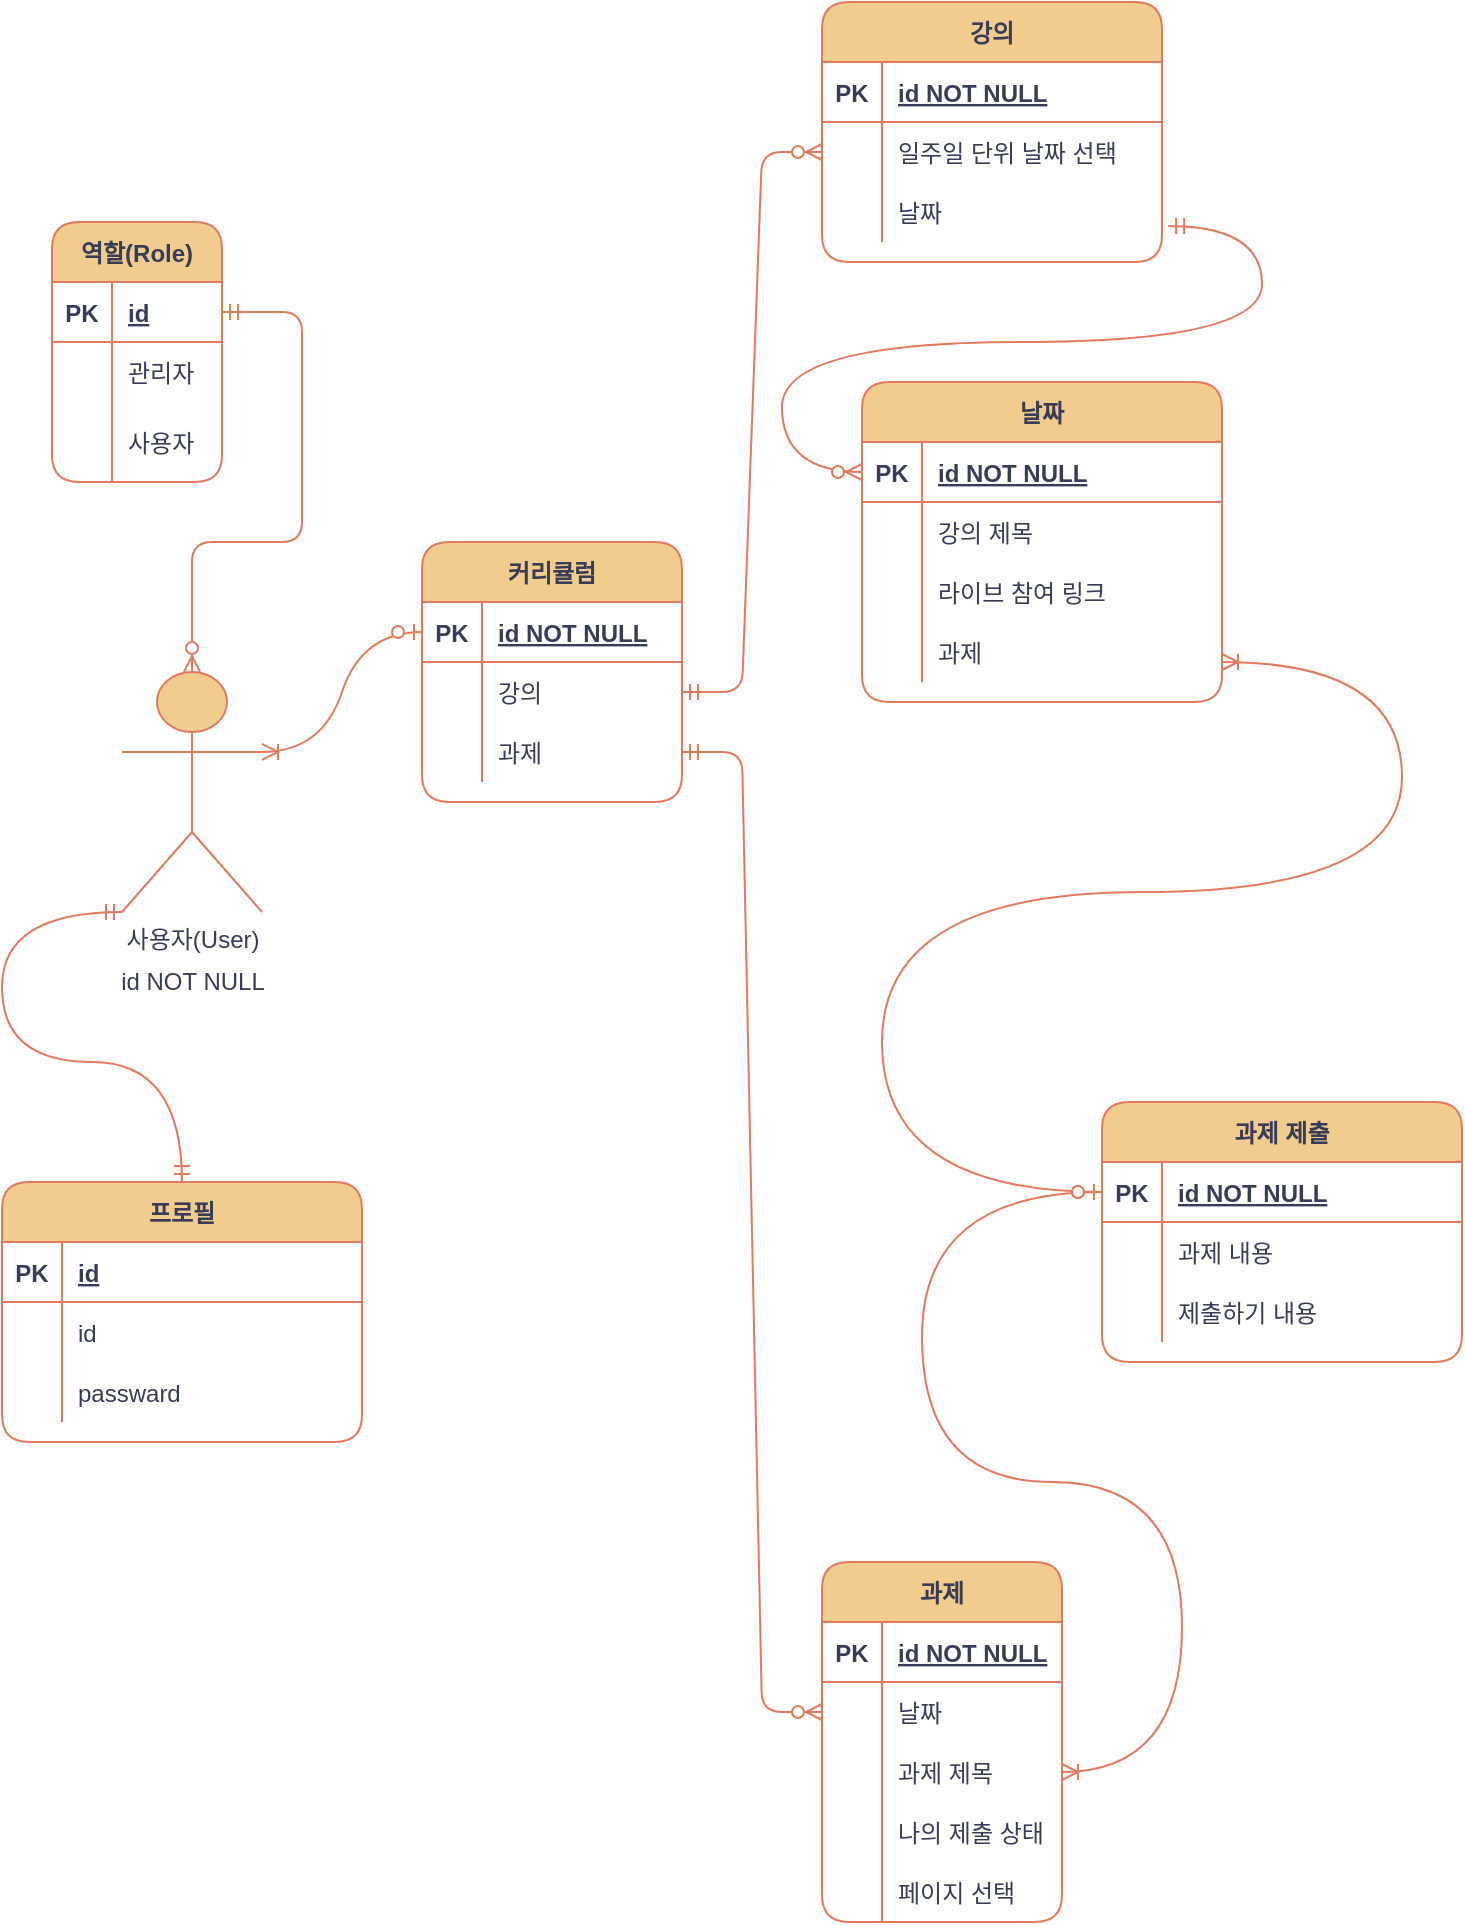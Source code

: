 <mxfile version="20.2.6" type="google"><diagram id="L8V59rxqMR8JoNtjbehJ" name="페이지-1"><mxGraphModel grid="1" page="1" gridSize="10" guides="1" tooltips="1" connect="1" arrows="1" fold="1" pageScale="1" pageWidth="827" pageHeight="1169" background="#ffffff" math="0" shadow="0"><root><mxCell id="0"/><mxCell id="1" parent="0"/><mxCell id="tJm2QaO1OaSDUuN-m2yT-1" value="사용자(User)" style="shape=umlActor;verticalLabelPosition=bottom;verticalAlign=top;html=1;outlineConnect=0;fillColor=#F2CC8F;strokeColor=#E07A5F;fontColor=#393C56;rounded=1;" vertex="1" parent="1"><mxGeometry x="90" y="385" width="70" height="120" as="geometry"/></mxCell><mxCell id="tJm2QaO1OaSDUuN-m2yT-30" value="커리큘럼" style="shape=table;startSize=30;container=1;collapsible=1;childLayout=tableLayout;fixedRows=1;rowLines=0;fontStyle=1;align=center;resizeLast=1;fillColor=#F2CC8F;strokeColor=#E07A5F;fontColor=#393C56;rounded=1;" vertex="1" parent="1"><mxGeometry x="240" y="320" width="130" height="130" as="geometry"/></mxCell><mxCell id="tJm2QaO1OaSDUuN-m2yT-31" value="" style="shape=tableRow;horizontal=0;startSize=0;swimlaneHead=0;swimlaneBody=0;fillColor=none;collapsible=0;dropTarget=0;points=[[0,0.5],[1,0.5]];portConstraint=eastwest;top=0;left=0;right=0;bottom=1;strokeColor=#E07A5F;fontColor=#393C56;rounded=1;" vertex="1" parent="tJm2QaO1OaSDUuN-m2yT-30"><mxGeometry y="30" width="130" height="30" as="geometry"/></mxCell><mxCell id="tJm2QaO1OaSDUuN-m2yT-32" value="PK" style="shape=partialRectangle;connectable=0;fillColor=none;top=0;left=0;bottom=0;right=0;fontStyle=1;overflow=hidden;strokeColor=#E07A5F;fontColor=#393C56;rounded=1;" vertex="1" parent="tJm2QaO1OaSDUuN-m2yT-31"><mxGeometry width="30" height="30" as="geometry"><mxRectangle width="30" height="30" as="alternateBounds"/></mxGeometry></mxCell><mxCell id="tJm2QaO1OaSDUuN-m2yT-33" value="id NOT NULL" style="shape=partialRectangle;connectable=0;fillColor=none;top=0;left=0;bottom=0;right=0;align=left;spacingLeft=6;fontStyle=5;overflow=hidden;strokeColor=#E07A5F;fontColor=#393C56;rounded=1;" vertex="1" parent="tJm2QaO1OaSDUuN-m2yT-31"><mxGeometry x="30" width="100" height="30" as="geometry"><mxRectangle width="100" height="30" as="alternateBounds"/></mxGeometry></mxCell><mxCell id="tJm2QaO1OaSDUuN-m2yT-34" value="" style="shape=tableRow;horizontal=0;startSize=0;swimlaneHead=0;swimlaneBody=0;fillColor=none;collapsible=0;dropTarget=0;points=[[0,0.5],[1,0.5]];portConstraint=eastwest;top=0;left=0;right=0;bottom=0;strokeColor=#E07A5F;fontColor=#393C56;rounded=1;" vertex="1" parent="tJm2QaO1OaSDUuN-m2yT-30"><mxGeometry y="60" width="130" height="30" as="geometry"/></mxCell><mxCell id="tJm2QaO1OaSDUuN-m2yT-35" value="" style="shape=partialRectangle;connectable=0;fillColor=none;top=0;left=0;bottom=0;right=0;editable=1;overflow=hidden;strokeColor=#E07A5F;fontColor=#393C56;rounded=1;" vertex="1" parent="tJm2QaO1OaSDUuN-m2yT-34"><mxGeometry width="30" height="30" as="geometry"><mxRectangle width="30" height="30" as="alternateBounds"/></mxGeometry></mxCell><mxCell id="tJm2QaO1OaSDUuN-m2yT-36" value="강의" style="shape=partialRectangle;connectable=0;fillColor=none;top=0;left=0;bottom=0;right=0;align=left;spacingLeft=6;overflow=hidden;strokeColor=#E07A5F;fontColor=#393C56;rounded=1;" vertex="1" parent="tJm2QaO1OaSDUuN-m2yT-34"><mxGeometry x="30" width="100" height="30" as="geometry"><mxRectangle width="100" height="30" as="alternateBounds"/></mxGeometry></mxCell><mxCell id="tJm2QaO1OaSDUuN-m2yT-37" value="" style="shape=tableRow;horizontal=0;startSize=0;swimlaneHead=0;swimlaneBody=0;fillColor=none;collapsible=0;dropTarget=0;points=[[0,0.5],[1,0.5]];portConstraint=eastwest;top=0;left=0;right=0;bottom=0;strokeColor=#E07A5F;fontColor=#393C56;rounded=1;" vertex="1" parent="tJm2QaO1OaSDUuN-m2yT-30"><mxGeometry y="90" width="130" height="30" as="geometry"/></mxCell><mxCell id="tJm2QaO1OaSDUuN-m2yT-38" value="" style="shape=partialRectangle;connectable=0;fillColor=none;top=0;left=0;bottom=0;right=0;editable=1;overflow=hidden;strokeColor=#E07A5F;fontColor=#393C56;rounded=1;" vertex="1" parent="tJm2QaO1OaSDUuN-m2yT-37"><mxGeometry width="30" height="30" as="geometry"><mxRectangle width="30" height="30" as="alternateBounds"/></mxGeometry></mxCell><mxCell id="tJm2QaO1OaSDUuN-m2yT-39" value="과제" style="shape=partialRectangle;connectable=0;fillColor=none;top=0;left=0;bottom=0;right=0;align=left;spacingLeft=6;overflow=hidden;strokeColor=#E07A5F;fontColor=#393C56;rounded=1;" vertex="1" parent="tJm2QaO1OaSDUuN-m2yT-37"><mxGeometry x="30" width="100" height="30" as="geometry"><mxRectangle width="100" height="30" as="alternateBounds"/></mxGeometry></mxCell><mxCell id="tJm2QaO1OaSDUuN-m2yT-43" value="id NOT NULL" style="text;html=1;align=center;verticalAlign=middle;resizable=0;points=[];autosize=1;strokeColor=none;fillColor=none;fontColor=#393C56;rounded=1;" vertex="1" parent="1"><mxGeometry x="75" y="525" width="100" height="30" as="geometry"/></mxCell><mxCell id="tJm2QaO1OaSDUuN-m2yT-44" value="역할(Role)" style="shape=table;startSize=30;container=1;collapsible=1;childLayout=tableLayout;fixedRows=1;rowLines=0;fontStyle=1;align=center;resizeLast=1;fillColor=#F2CC8F;strokeColor=#E07A5F;fontColor=#393C56;rounded=1;" vertex="1" parent="1"><mxGeometry x="55" y="160" width="85" height="130" as="geometry"/></mxCell><mxCell id="tJm2QaO1OaSDUuN-m2yT-45" value="" style="shape=tableRow;horizontal=0;startSize=0;swimlaneHead=0;swimlaneBody=0;fillColor=none;collapsible=0;dropTarget=0;points=[[0,0.5],[1,0.5]];portConstraint=eastwest;top=0;left=0;right=0;bottom=1;strokeColor=#E07A5F;fontColor=#393C56;rounded=1;" vertex="1" parent="tJm2QaO1OaSDUuN-m2yT-44"><mxGeometry y="30" width="85" height="30" as="geometry"/></mxCell><mxCell id="tJm2QaO1OaSDUuN-m2yT-46" value="PK" style="shape=partialRectangle;connectable=0;fillColor=none;top=0;left=0;bottom=0;right=0;fontStyle=1;overflow=hidden;strokeColor=#E07A5F;fontColor=#393C56;rounded=1;" vertex="1" parent="tJm2QaO1OaSDUuN-m2yT-45"><mxGeometry width="30" height="30" as="geometry"><mxRectangle width="30" height="30" as="alternateBounds"/></mxGeometry></mxCell><mxCell id="tJm2QaO1OaSDUuN-m2yT-47" value="id" style="shape=partialRectangle;connectable=0;fillColor=none;top=0;left=0;bottom=0;right=0;align=left;spacingLeft=6;fontStyle=5;overflow=hidden;strokeColor=#E07A5F;fontColor=#393C56;rounded=1;" vertex="1" parent="tJm2QaO1OaSDUuN-m2yT-45"><mxGeometry x="30" width="55" height="30" as="geometry"><mxRectangle width="55" height="30" as="alternateBounds"/></mxGeometry></mxCell><mxCell id="tJm2QaO1OaSDUuN-m2yT-48" value="" style="shape=tableRow;horizontal=0;startSize=0;swimlaneHead=0;swimlaneBody=0;fillColor=none;collapsible=0;dropTarget=0;points=[[0,0.5],[1,0.5]];portConstraint=eastwest;top=0;left=0;right=0;bottom=0;strokeColor=#E07A5F;fontColor=#393C56;rounded=1;" vertex="1" parent="tJm2QaO1OaSDUuN-m2yT-44"><mxGeometry y="60" width="85" height="30" as="geometry"/></mxCell><mxCell id="tJm2QaO1OaSDUuN-m2yT-49" value="" style="shape=partialRectangle;connectable=0;fillColor=none;top=0;left=0;bottom=0;right=0;editable=1;overflow=hidden;strokeColor=#E07A5F;fontColor=#393C56;rounded=1;" vertex="1" parent="tJm2QaO1OaSDUuN-m2yT-48"><mxGeometry width="30" height="30" as="geometry"><mxRectangle width="30" height="30" as="alternateBounds"/></mxGeometry></mxCell><mxCell id="tJm2QaO1OaSDUuN-m2yT-50" value="관리자   " style="shape=partialRectangle;connectable=0;fillColor=none;top=0;left=0;bottom=0;right=0;align=left;spacingLeft=6;overflow=hidden;strokeColor=#E07A5F;fontColor=#393C56;rounded=1;" vertex="1" parent="tJm2QaO1OaSDUuN-m2yT-48"><mxGeometry x="30" width="55" height="30" as="geometry"><mxRectangle width="55" height="30" as="alternateBounds"/></mxGeometry></mxCell><mxCell id="tJm2QaO1OaSDUuN-m2yT-51" value="" style="shape=tableRow;horizontal=0;startSize=0;swimlaneHead=0;swimlaneBody=0;fillColor=none;collapsible=0;dropTarget=0;points=[[0,0.5],[1,0.5]];portConstraint=eastwest;top=0;left=0;right=0;bottom=0;strokeColor=#E07A5F;fontColor=#393C56;rounded=1;" vertex="1" parent="tJm2QaO1OaSDUuN-m2yT-44"><mxGeometry y="90" width="85" height="40" as="geometry"/></mxCell><mxCell id="tJm2QaO1OaSDUuN-m2yT-52" value="" style="shape=partialRectangle;connectable=0;fillColor=none;top=0;left=0;bottom=0;right=0;editable=1;overflow=hidden;strokeColor=#E07A5F;fontColor=#393C56;rounded=1;" vertex="1" parent="tJm2QaO1OaSDUuN-m2yT-51"><mxGeometry width="30" height="40" as="geometry"><mxRectangle width="30" height="40" as="alternateBounds"/></mxGeometry></mxCell><mxCell id="tJm2QaO1OaSDUuN-m2yT-53" value="사용자" style="shape=partialRectangle;connectable=0;fillColor=none;top=0;left=0;bottom=0;right=0;align=left;spacingLeft=6;overflow=hidden;strokeColor=#E07A5F;fontColor=#393C56;rounded=1;" vertex="1" parent="tJm2QaO1OaSDUuN-m2yT-51"><mxGeometry x="30" width="55" height="40" as="geometry"><mxRectangle width="55" height="40" as="alternateBounds"/></mxGeometry></mxCell><mxCell id="tJm2QaO1OaSDUuN-m2yT-57" value="" style="edgeStyle=orthogonalEdgeStyle;fontSize=12;html=1;endArrow=ERzeroToMany;startArrow=ERmandOne;rounded=1;entryX=0.5;entryY=0;entryDx=0;entryDy=0;entryPerimeter=0;exitX=1;exitY=0.5;exitDx=0;exitDy=0;labelBackgroundColor=#F4F1DE;strokeColor=#E07A5F;fontColor=#393C56;" edge="1" parent="1" source="tJm2QaO1OaSDUuN-m2yT-45" target="tJm2QaO1OaSDUuN-m2yT-1"><mxGeometry width="100" height="100" relative="1" as="geometry"><mxPoint x="119.5" y="300" as="sourcePoint"/><mxPoint x="70" y="370" as="targetPoint"/><Array as="points"><mxPoint x="180" y="205"/><mxPoint x="180" y="320"/><mxPoint x="125" y="320"/></Array></mxGeometry></mxCell><mxCell id="tJm2QaO1OaSDUuN-m2yT-58" value="" style="edgeStyle=entityRelationEdgeStyle;fontSize=12;html=1;endArrow=ERzeroToMany;startArrow=ERmandOne;rounded=1;entryX=0;entryY=0.5;entryDx=0;entryDy=0;labelBackgroundColor=#F4F1DE;strokeColor=#E07A5F;fontColor=#393C56;exitX=1;exitY=0.5;exitDx=0;exitDy=0;" edge="1" parent="1" source="tJm2QaO1OaSDUuN-m2yT-34" target="tJm2QaO1OaSDUuN-m2yT-64"><mxGeometry width="100" height="100" relative="1" as="geometry"><mxPoint x="440" y="400" as="sourcePoint"/><mxPoint x="500" y="260" as="targetPoint"/></mxGeometry></mxCell><mxCell id="tJm2QaO1OaSDUuN-m2yT-60" value="강의" style="shape=table;startSize=30;container=1;collapsible=1;childLayout=tableLayout;fixedRows=1;rowLines=0;fontStyle=1;align=center;resizeLast=1;fillColor=#F2CC8F;strokeColor=#E07A5F;fontColor=#393C56;rounded=1;" vertex="1" parent="1"><mxGeometry x="440" y="50" width="170" height="130" as="geometry"/></mxCell><mxCell id="tJm2QaO1OaSDUuN-m2yT-61" value="" style="shape=tableRow;horizontal=0;startSize=0;swimlaneHead=0;swimlaneBody=0;fillColor=none;collapsible=0;dropTarget=0;points=[[0,0.5],[1,0.5]];portConstraint=eastwest;top=0;left=0;right=0;bottom=1;strokeColor=#E07A5F;fontColor=#393C56;rounded=1;" vertex="1" parent="tJm2QaO1OaSDUuN-m2yT-60"><mxGeometry y="30" width="170" height="30" as="geometry"/></mxCell><mxCell id="tJm2QaO1OaSDUuN-m2yT-62" value="PK" style="shape=partialRectangle;connectable=0;fillColor=none;top=0;left=0;bottom=0;right=0;fontStyle=1;overflow=hidden;strokeColor=#E07A5F;fontColor=#393C56;rounded=1;" vertex="1" parent="tJm2QaO1OaSDUuN-m2yT-61"><mxGeometry width="30" height="30" as="geometry"><mxRectangle width="30" height="30" as="alternateBounds"/></mxGeometry></mxCell><mxCell id="tJm2QaO1OaSDUuN-m2yT-63" value="id NOT NULL" style="shape=partialRectangle;connectable=0;fillColor=none;top=0;left=0;bottom=0;right=0;align=left;spacingLeft=6;fontStyle=5;overflow=hidden;strokeColor=#E07A5F;fontColor=#393C56;rounded=1;" vertex="1" parent="tJm2QaO1OaSDUuN-m2yT-61"><mxGeometry x="30" width="140" height="30" as="geometry"><mxRectangle width="140" height="30" as="alternateBounds"/></mxGeometry></mxCell><mxCell id="tJm2QaO1OaSDUuN-m2yT-64" value="" style="shape=tableRow;horizontal=0;startSize=0;swimlaneHead=0;swimlaneBody=0;fillColor=none;collapsible=0;dropTarget=0;points=[[0,0.5],[1,0.5]];portConstraint=eastwest;top=0;left=0;right=0;bottom=0;strokeColor=#E07A5F;fontColor=#393C56;rounded=1;" vertex="1" parent="tJm2QaO1OaSDUuN-m2yT-60"><mxGeometry y="60" width="170" height="30" as="geometry"/></mxCell><mxCell id="tJm2QaO1OaSDUuN-m2yT-65" value="" style="shape=partialRectangle;connectable=0;fillColor=none;top=0;left=0;bottom=0;right=0;editable=1;overflow=hidden;strokeColor=#E07A5F;fontColor=#393C56;rounded=1;" vertex="1" parent="tJm2QaO1OaSDUuN-m2yT-64"><mxGeometry width="30" height="30" as="geometry"><mxRectangle width="30" height="30" as="alternateBounds"/></mxGeometry></mxCell><mxCell id="tJm2QaO1OaSDUuN-m2yT-66" value="일주일 단위 날짜 선택" style="shape=partialRectangle;connectable=0;fillColor=none;top=0;left=0;bottom=0;right=0;align=left;spacingLeft=6;overflow=hidden;strokeColor=#E07A5F;fontColor=#393C56;rounded=1;" vertex="1" parent="tJm2QaO1OaSDUuN-m2yT-64"><mxGeometry x="30" width="140" height="30" as="geometry"><mxRectangle width="140" height="30" as="alternateBounds"/></mxGeometry></mxCell><mxCell id="tJm2QaO1OaSDUuN-m2yT-67" value="" style="shape=tableRow;horizontal=0;startSize=0;swimlaneHead=0;swimlaneBody=0;fillColor=none;collapsible=0;dropTarget=0;points=[[0,0.5],[1,0.5]];portConstraint=eastwest;top=0;left=0;right=0;bottom=0;strokeColor=#E07A5F;fontColor=#393C56;rounded=1;" vertex="1" parent="tJm2QaO1OaSDUuN-m2yT-60"><mxGeometry y="90" width="170" height="30" as="geometry"/></mxCell><mxCell id="tJm2QaO1OaSDUuN-m2yT-68" value="" style="shape=partialRectangle;connectable=0;fillColor=none;top=0;left=0;bottom=0;right=0;editable=1;overflow=hidden;strokeColor=#E07A5F;fontColor=#393C56;rounded=1;" vertex="1" parent="tJm2QaO1OaSDUuN-m2yT-67"><mxGeometry width="30" height="30" as="geometry"><mxRectangle width="30" height="30" as="alternateBounds"/></mxGeometry></mxCell><mxCell id="tJm2QaO1OaSDUuN-m2yT-69" value="날짜" style="shape=partialRectangle;connectable=0;fillColor=none;top=0;left=0;bottom=0;right=0;align=left;spacingLeft=6;overflow=hidden;strokeColor=#E07A5F;fontColor=#393C56;rounded=1;" vertex="1" parent="tJm2QaO1OaSDUuN-m2yT-67"><mxGeometry x="30" width="140" height="30" as="geometry"><mxRectangle width="140" height="30" as="alternateBounds"/></mxGeometry></mxCell><mxCell id="tJm2QaO1OaSDUuN-m2yT-74" value="과제" style="shape=table;startSize=30;container=1;collapsible=1;childLayout=tableLayout;fixedRows=1;rowLines=0;fontStyle=1;align=center;resizeLast=1;fillColor=#F2CC8F;strokeColor=#E07A5F;fontColor=#393C56;rounded=1;" vertex="1" parent="1"><mxGeometry x="440" y="830" width="120" height="180" as="geometry"/></mxCell><mxCell id="tJm2QaO1OaSDUuN-m2yT-75" value="" style="shape=tableRow;horizontal=0;startSize=0;swimlaneHead=0;swimlaneBody=0;fillColor=none;collapsible=0;dropTarget=0;points=[[0,0.5],[1,0.5]];portConstraint=eastwest;top=0;left=0;right=0;bottom=1;strokeColor=#E07A5F;fontColor=#393C56;rounded=1;" vertex="1" parent="tJm2QaO1OaSDUuN-m2yT-74"><mxGeometry y="30" width="120" height="30" as="geometry"/></mxCell><mxCell id="tJm2QaO1OaSDUuN-m2yT-76" value="PK" style="shape=partialRectangle;connectable=0;fillColor=none;top=0;left=0;bottom=0;right=0;fontStyle=1;overflow=hidden;strokeColor=#E07A5F;fontColor=#393C56;rounded=1;" vertex="1" parent="tJm2QaO1OaSDUuN-m2yT-75"><mxGeometry width="30" height="30" as="geometry"><mxRectangle width="30" height="30" as="alternateBounds"/></mxGeometry></mxCell><mxCell id="tJm2QaO1OaSDUuN-m2yT-77" value="id NOT NULL" style="shape=partialRectangle;connectable=0;fillColor=none;top=0;left=0;bottom=0;right=0;align=left;spacingLeft=6;fontStyle=5;overflow=hidden;strokeColor=#E07A5F;fontColor=#393C56;rounded=1;" vertex="1" parent="tJm2QaO1OaSDUuN-m2yT-75"><mxGeometry x="30" width="90" height="30" as="geometry"><mxRectangle width="90" height="30" as="alternateBounds"/></mxGeometry></mxCell><mxCell id="tJm2QaO1OaSDUuN-m2yT-78" value="" style="shape=tableRow;horizontal=0;startSize=0;swimlaneHead=0;swimlaneBody=0;fillColor=none;collapsible=0;dropTarget=0;points=[[0,0.5],[1,0.5]];portConstraint=eastwest;top=0;left=0;right=0;bottom=0;strokeColor=#E07A5F;fontColor=#393C56;rounded=1;" vertex="1" parent="tJm2QaO1OaSDUuN-m2yT-74"><mxGeometry y="60" width="120" height="30" as="geometry"/></mxCell><mxCell id="tJm2QaO1OaSDUuN-m2yT-79" value="" style="shape=partialRectangle;connectable=0;fillColor=none;top=0;left=0;bottom=0;right=0;editable=1;overflow=hidden;strokeColor=#E07A5F;fontColor=#393C56;rounded=1;" vertex="1" parent="tJm2QaO1OaSDUuN-m2yT-78"><mxGeometry width="30" height="30" as="geometry"><mxRectangle width="30" height="30" as="alternateBounds"/></mxGeometry></mxCell><mxCell id="tJm2QaO1OaSDUuN-m2yT-80" value="날짜" style="shape=partialRectangle;connectable=0;fillColor=none;top=0;left=0;bottom=0;right=0;align=left;spacingLeft=6;overflow=hidden;strokeColor=#E07A5F;fontColor=#393C56;rounded=1;" vertex="1" parent="tJm2QaO1OaSDUuN-m2yT-78"><mxGeometry x="30" width="90" height="30" as="geometry"><mxRectangle width="90" height="30" as="alternateBounds"/></mxGeometry></mxCell><mxCell id="tJm2QaO1OaSDUuN-m2yT-81" value="" style="shape=tableRow;horizontal=0;startSize=0;swimlaneHead=0;swimlaneBody=0;fillColor=none;collapsible=0;dropTarget=0;points=[[0,0.5],[1,0.5]];portConstraint=eastwest;top=0;left=0;right=0;bottom=0;strokeColor=#E07A5F;fontColor=#393C56;rounded=1;" vertex="1" parent="tJm2QaO1OaSDUuN-m2yT-74"><mxGeometry y="90" width="120" height="30" as="geometry"/></mxCell><mxCell id="tJm2QaO1OaSDUuN-m2yT-82" value="" style="shape=partialRectangle;connectable=0;fillColor=none;top=0;left=0;bottom=0;right=0;editable=1;overflow=hidden;strokeColor=#E07A5F;fontColor=#393C56;rounded=1;" vertex="1" parent="tJm2QaO1OaSDUuN-m2yT-81"><mxGeometry width="30" height="30" as="geometry"><mxRectangle width="30" height="30" as="alternateBounds"/></mxGeometry></mxCell><mxCell id="tJm2QaO1OaSDUuN-m2yT-83" value="과제 제목" style="shape=partialRectangle;connectable=0;fillColor=none;top=0;left=0;bottom=0;right=0;align=left;spacingLeft=6;overflow=hidden;strokeColor=#E07A5F;fontColor=#393C56;rounded=1;" vertex="1" parent="tJm2QaO1OaSDUuN-m2yT-81"><mxGeometry x="30" width="90" height="30" as="geometry"><mxRectangle width="90" height="30" as="alternateBounds"/></mxGeometry></mxCell><mxCell id="tJm2QaO1OaSDUuN-m2yT-84" value="" style="shape=tableRow;horizontal=0;startSize=0;swimlaneHead=0;swimlaneBody=0;fillColor=none;collapsible=0;dropTarget=0;points=[[0,0.5],[1,0.5]];portConstraint=eastwest;top=0;left=0;right=0;bottom=0;strokeColor=#E07A5F;fontColor=#393C56;rounded=1;" vertex="1" parent="tJm2QaO1OaSDUuN-m2yT-74"><mxGeometry y="120" width="120" height="30" as="geometry"/></mxCell><mxCell id="tJm2QaO1OaSDUuN-m2yT-85" value="" style="shape=partialRectangle;connectable=0;fillColor=none;top=0;left=0;bottom=0;right=0;editable=1;overflow=hidden;strokeColor=#E07A5F;fontColor=#393C56;rounded=1;" vertex="1" parent="tJm2QaO1OaSDUuN-m2yT-84"><mxGeometry width="30" height="30" as="geometry"><mxRectangle width="30" height="30" as="alternateBounds"/></mxGeometry></mxCell><mxCell id="tJm2QaO1OaSDUuN-m2yT-86" value="나의 제출 상태" style="shape=partialRectangle;connectable=0;fillColor=none;top=0;left=0;bottom=0;right=0;align=left;spacingLeft=6;overflow=hidden;strokeColor=#E07A5F;fontColor=#393C56;rounded=1;" vertex="1" parent="tJm2QaO1OaSDUuN-m2yT-84"><mxGeometry x="30" width="90" height="30" as="geometry"><mxRectangle width="90" height="30" as="alternateBounds"/></mxGeometry></mxCell><mxCell id="tJm2QaO1OaSDUuN-m2yT-114" value="" style="shape=tableRow;horizontal=0;startSize=0;swimlaneHead=0;swimlaneBody=0;fillColor=none;collapsible=0;dropTarget=0;points=[[0,0.5],[1,0.5]];portConstraint=eastwest;top=0;left=0;right=0;bottom=0;strokeColor=#E07A5F;fontColor=#393C56;rounded=1;" vertex="1" parent="tJm2QaO1OaSDUuN-m2yT-74"><mxGeometry y="150" width="120" height="30" as="geometry"/></mxCell><mxCell id="tJm2QaO1OaSDUuN-m2yT-115" value="" style="shape=partialRectangle;connectable=0;fillColor=none;top=0;left=0;bottom=0;right=0;editable=1;overflow=hidden;strokeColor=#E07A5F;fontColor=#393C56;rounded=1;" vertex="1" parent="tJm2QaO1OaSDUuN-m2yT-114"><mxGeometry width="30" height="30" as="geometry"><mxRectangle width="30" height="30" as="alternateBounds"/></mxGeometry></mxCell><mxCell id="tJm2QaO1OaSDUuN-m2yT-116" value="페이지 선택" style="shape=partialRectangle;connectable=0;fillColor=none;top=0;left=0;bottom=0;right=0;align=left;spacingLeft=6;overflow=hidden;strokeColor=#E07A5F;fontColor=#393C56;rounded=1;" vertex="1" parent="tJm2QaO1OaSDUuN-m2yT-114"><mxGeometry x="30" width="90" height="30" as="geometry"><mxRectangle width="90" height="30" as="alternateBounds"/></mxGeometry></mxCell><mxCell id="tJm2QaO1OaSDUuN-m2yT-59" value="" style="edgeStyle=entityRelationEdgeStyle;fontSize=12;html=1;endArrow=ERzeroToMany;startArrow=ERmandOne;rounded=1;exitX=1;exitY=0.5;exitDx=0;exitDy=0;entryX=0;entryY=0.5;entryDx=0;entryDy=0;labelBackgroundColor=#F4F1DE;strokeColor=#E07A5F;fontColor=#393C56;" edge="1" parent="1" source="tJm2QaO1OaSDUuN-m2yT-37" target="tJm2QaO1OaSDUuN-m2yT-78"><mxGeometry width="100" height="100" relative="1" as="geometry"><mxPoint x="510" y="540" as="sourcePoint"/><mxPoint x="500" y="650" as="targetPoint"/></mxGeometry></mxCell><mxCell id="tJm2QaO1OaSDUuN-m2yT-117" value="과제 제출" style="shape=table;startSize=30;container=1;collapsible=1;childLayout=tableLayout;fixedRows=1;rowLines=0;fontStyle=1;align=center;resizeLast=1;rounded=1;fontColor=#393C56;strokeColor=#E07A5F;fillColor=#F2CC8F;" vertex="1" parent="1"><mxGeometry x="580" y="600" width="180" height="130" as="geometry"/></mxCell><mxCell id="tJm2QaO1OaSDUuN-m2yT-118" value="" style="shape=tableRow;horizontal=0;startSize=0;swimlaneHead=0;swimlaneBody=0;fillColor=none;collapsible=0;dropTarget=0;points=[[0,0.5],[1,0.5]];portConstraint=eastwest;top=0;left=0;right=0;bottom=1;rounded=1;fontColor=#393C56;strokeColor=#E07A5F;" vertex="1" parent="tJm2QaO1OaSDUuN-m2yT-117"><mxGeometry y="30" width="180" height="30" as="geometry"/></mxCell><mxCell id="tJm2QaO1OaSDUuN-m2yT-119" value="PK" style="shape=partialRectangle;connectable=0;fillColor=none;top=0;left=0;bottom=0;right=0;fontStyle=1;overflow=hidden;rounded=1;fontColor=#393C56;strokeColor=#E07A5F;" vertex="1" parent="tJm2QaO1OaSDUuN-m2yT-118"><mxGeometry width="30" height="30" as="geometry"><mxRectangle width="30" height="30" as="alternateBounds"/></mxGeometry></mxCell><mxCell id="tJm2QaO1OaSDUuN-m2yT-120" value="id NOT NULL" style="shape=partialRectangle;connectable=0;fillColor=none;top=0;left=0;bottom=0;right=0;align=left;spacingLeft=6;fontStyle=5;overflow=hidden;rounded=1;fontColor=#393C56;strokeColor=#E07A5F;" vertex="1" parent="tJm2QaO1OaSDUuN-m2yT-118"><mxGeometry x="30" width="150" height="30" as="geometry"><mxRectangle width="150" height="30" as="alternateBounds"/></mxGeometry></mxCell><mxCell id="tJm2QaO1OaSDUuN-m2yT-121" value="" style="shape=tableRow;horizontal=0;startSize=0;swimlaneHead=0;swimlaneBody=0;fillColor=none;collapsible=0;dropTarget=0;points=[[0,0.5],[1,0.5]];portConstraint=eastwest;top=0;left=0;right=0;bottom=0;rounded=1;fontColor=#393C56;strokeColor=#E07A5F;" vertex="1" parent="tJm2QaO1OaSDUuN-m2yT-117"><mxGeometry y="60" width="180" height="30" as="geometry"/></mxCell><mxCell id="tJm2QaO1OaSDUuN-m2yT-122" value="" style="shape=partialRectangle;connectable=0;fillColor=none;top=0;left=0;bottom=0;right=0;editable=1;overflow=hidden;rounded=1;fontColor=#393C56;strokeColor=#E07A5F;" vertex="1" parent="tJm2QaO1OaSDUuN-m2yT-121"><mxGeometry width="30" height="30" as="geometry"><mxRectangle width="30" height="30" as="alternateBounds"/></mxGeometry></mxCell><mxCell id="tJm2QaO1OaSDUuN-m2yT-123" value="과제 내용" style="shape=partialRectangle;connectable=0;fillColor=none;top=0;left=0;bottom=0;right=0;align=left;spacingLeft=6;overflow=hidden;rounded=1;fontColor=#393C56;strokeColor=#E07A5F;" vertex="1" parent="tJm2QaO1OaSDUuN-m2yT-121"><mxGeometry x="30" width="150" height="30" as="geometry"><mxRectangle width="150" height="30" as="alternateBounds"/></mxGeometry></mxCell><mxCell id="tJm2QaO1OaSDUuN-m2yT-124" value="" style="shape=tableRow;horizontal=0;startSize=0;swimlaneHead=0;swimlaneBody=0;fillColor=none;collapsible=0;dropTarget=0;points=[[0,0.5],[1,0.5]];portConstraint=eastwest;top=0;left=0;right=0;bottom=0;rounded=1;fontColor=#393C56;strokeColor=#E07A5F;" vertex="1" parent="tJm2QaO1OaSDUuN-m2yT-117"><mxGeometry y="90" width="180" height="30" as="geometry"/></mxCell><mxCell id="tJm2QaO1OaSDUuN-m2yT-125" value="" style="shape=partialRectangle;connectable=0;fillColor=none;top=0;left=0;bottom=0;right=0;editable=1;overflow=hidden;rounded=1;fontColor=#393C56;strokeColor=#E07A5F;" vertex="1" parent="tJm2QaO1OaSDUuN-m2yT-124"><mxGeometry width="30" height="30" as="geometry"><mxRectangle width="30" height="30" as="alternateBounds"/></mxGeometry></mxCell><mxCell id="tJm2QaO1OaSDUuN-m2yT-126" value="제출하기 내용" style="shape=partialRectangle;connectable=0;fillColor=none;top=0;left=0;bottom=0;right=0;align=left;spacingLeft=6;overflow=hidden;rounded=1;fontColor=#393C56;strokeColor=#E07A5F;" vertex="1" parent="tJm2QaO1OaSDUuN-m2yT-124"><mxGeometry x="30" width="150" height="30" as="geometry"><mxRectangle width="150" height="30" as="alternateBounds"/></mxGeometry></mxCell><mxCell id="tJm2QaO1OaSDUuN-m2yT-130" value="" style="edgeStyle=orthogonalEdgeStyle;fontSize=12;html=1;endArrow=ERzeroToMany;startArrow=ERmandOne;rounded=1;fontColor=#393C56;strokeColor=#E07A5F;fillColor=#F2CC8F;exitX=1.018;exitY=0.733;exitDx=0;exitDy=0;exitPerimeter=0;entryX=0;entryY=0.5;entryDx=0;entryDy=0;curved=1;" edge="1" parent="1" source="tJm2QaO1OaSDUuN-m2yT-67" target="tJm2QaO1OaSDUuN-m2yT-132"><mxGeometry width="100" height="100" relative="1" as="geometry"><mxPoint x="650" y="150" as="sourcePoint"/><mxPoint x="480" y="250" as="targetPoint"/><Array as="points"><mxPoint x="660" y="162"/><mxPoint x="660" y="220"/><mxPoint x="420" y="220"/><mxPoint x="420" y="285"/></Array></mxGeometry></mxCell><mxCell id="tJm2QaO1OaSDUuN-m2yT-131" value="날짜" style="shape=table;startSize=30;container=1;collapsible=1;childLayout=tableLayout;fixedRows=1;rowLines=0;fontStyle=1;align=center;resizeLast=1;rounded=1;fontColor=#393C56;strokeColor=#E07A5F;fillColor=#F2CC8F;" vertex="1" parent="1"><mxGeometry x="460" y="240" width="180" height="160" as="geometry"/></mxCell><mxCell id="tJm2QaO1OaSDUuN-m2yT-132" value="" style="shape=tableRow;horizontal=0;startSize=0;swimlaneHead=0;swimlaneBody=0;fillColor=none;collapsible=0;dropTarget=0;points=[[0,0.5],[1,0.5]];portConstraint=eastwest;top=0;left=0;right=0;bottom=1;rounded=1;fontColor=#393C56;strokeColor=#E07A5F;" vertex="1" parent="tJm2QaO1OaSDUuN-m2yT-131"><mxGeometry y="30" width="180" height="30" as="geometry"/></mxCell><mxCell id="tJm2QaO1OaSDUuN-m2yT-133" value="PK" style="shape=partialRectangle;connectable=0;fillColor=none;top=0;left=0;bottom=0;right=0;fontStyle=1;overflow=hidden;rounded=1;fontColor=#393C56;strokeColor=#E07A5F;" vertex="1" parent="tJm2QaO1OaSDUuN-m2yT-132"><mxGeometry width="30" height="30" as="geometry"><mxRectangle width="30" height="30" as="alternateBounds"/></mxGeometry></mxCell><mxCell id="tJm2QaO1OaSDUuN-m2yT-134" value="id NOT NULL" style="shape=partialRectangle;connectable=0;fillColor=none;top=0;left=0;bottom=0;right=0;align=left;spacingLeft=6;fontStyle=5;overflow=hidden;rounded=1;fontColor=#393C56;strokeColor=#E07A5F;" vertex="1" parent="tJm2QaO1OaSDUuN-m2yT-132"><mxGeometry x="30" width="150" height="30" as="geometry"><mxRectangle width="150" height="30" as="alternateBounds"/></mxGeometry></mxCell><mxCell id="tJm2QaO1OaSDUuN-m2yT-135" value="" style="shape=tableRow;horizontal=0;startSize=0;swimlaneHead=0;swimlaneBody=0;fillColor=none;collapsible=0;dropTarget=0;points=[[0,0.5],[1,0.5]];portConstraint=eastwest;top=0;left=0;right=0;bottom=0;rounded=1;fontColor=#393C56;strokeColor=#E07A5F;" vertex="1" parent="tJm2QaO1OaSDUuN-m2yT-131"><mxGeometry y="60" width="180" height="30" as="geometry"/></mxCell><mxCell id="tJm2QaO1OaSDUuN-m2yT-136" value="" style="shape=partialRectangle;connectable=0;fillColor=none;top=0;left=0;bottom=0;right=0;editable=1;overflow=hidden;rounded=1;fontColor=#393C56;strokeColor=#E07A5F;" vertex="1" parent="tJm2QaO1OaSDUuN-m2yT-135"><mxGeometry width="30" height="30" as="geometry"><mxRectangle width="30" height="30" as="alternateBounds"/></mxGeometry></mxCell><mxCell id="tJm2QaO1OaSDUuN-m2yT-137" value="강의 제목" style="shape=partialRectangle;connectable=0;fillColor=none;top=0;left=0;bottom=0;right=0;align=left;spacingLeft=6;overflow=hidden;rounded=1;fontColor=#393C56;strokeColor=#E07A5F;" vertex="1" parent="tJm2QaO1OaSDUuN-m2yT-135"><mxGeometry x="30" width="150" height="30" as="geometry"><mxRectangle width="150" height="30" as="alternateBounds"/></mxGeometry></mxCell><mxCell id="tJm2QaO1OaSDUuN-m2yT-138" value="" style="shape=tableRow;horizontal=0;startSize=0;swimlaneHead=0;swimlaneBody=0;fillColor=none;collapsible=0;dropTarget=0;points=[[0,0.5],[1,0.5]];portConstraint=eastwest;top=0;left=0;right=0;bottom=0;rounded=1;fontColor=#393C56;strokeColor=#E07A5F;" vertex="1" parent="tJm2QaO1OaSDUuN-m2yT-131"><mxGeometry y="90" width="180" height="30" as="geometry"/></mxCell><mxCell id="tJm2QaO1OaSDUuN-m2yT-139" value="" style="shape=partialRectangle;connectable=0;fillColor=none;top=0;left=0;bottom=0;right=0;editable=1;overflow=hidden;rounded=1;fontColor=#393C56;strokeColor=#E07A5F;" vertex="1" parent="tJm2QaO1OaSDUuN-m2yT-138"><mxGeometry width="30" height="30" as="geometry"><mxRectangle width="30" height="30" as="alternateBounds"/></mxGeometry></mxCell><mxCell id="tJm2QaO1OaSDUuN-m2yT-140" value="라이브 참여 링크" style="shape=partialRectangle;connectable=0;fillColor=none;top=0;left=0;bottom=0;right=0;align=left;spacingLeft=6;overflow=hidden;rounded=1;fontColor=#393C56;strokeColor=#E07A5F;" vertex="1" parent="tJm2QaO1OaSDUuN-m2yT-138"><mxGeometry x="30" width="150" height="30" as="geometry"><mxRectangle width="150" height="30" as="alternateBounds"/></mxGeometry></mxCell><mxCell id="tJm2QaO1OaSDUuN-m2yT-141" value="" style="shape=tableRow;horizontal=0;startSize=0;swimlaneHead=0;swimlaneBody=0;fillColor=none;collapsible=0;dropTarget=0;points=[[0,0.5],[1,0.5]];portConstraint=eastwest;top=0;left=0;right=0;bottom=0;rounded=1;fontColor=#393C56;strokeColor=#E07A5F;" vertex="1" parent="tJm2QaO1OaSDUuN-m2yT-131"><mxGeometry y="120" width="180" height="30" as="geometry"/></mxCell><mxCell id="tJm2QaO1OaSDUuN-m2yT-142" value="" style="shape=partialRectangle;connectable=0;fillColor=none;top=0;left=0;bottom=0;right=0;editable=1;overflow=hidden;rounded=1;fontColor=#393C56;strokeColor=#E07A5F;" vertex="1" parent="tJm2QaO1OaSDUuN-m2yT-141"><mxGeometry width="30" height="30" as="geometry"><mxRectangle width="30" height="30" as="alternateBounds"/></mxGeometry></mxCell><mxCell id="tJm2QaO1OaSDUuN-m2yT-143" value="과제" style="shape=partialRectangle;connectable=0;fillColor=none;top=0;left=0;bottom=0;right=0;align=left;spacingLeft=6;overflow=hidden;rounded=1;fontColor=#393C56;strokeColor=#E07A5F;" vertex="1" parent="tJm2QaO1OaSDUuN-m2yT-141"><mxGeometry x="30" width="150" height="30" as="geometry"><mxRectangle width="150" height="30" as="alternateBounds"/></mxGeometry></mxCell><mxCell id="tJm2QaO1OaSDUuN-m2yT-144" value="" style="edgeStyle=entityRelationEdgeStyle;fontSize=12;html=1;endArrow=ERoneToMany;startArrow=ERzeroToOne;rounded=1;fontColor=#393C56;strokeColor=#E07A5F;fillColor=#F2CC8F;curved=1;entryX=1;entryY=0.333;entryDx=0;entryDy=0;exitX=0;exitY=0.5;exitDx=0;exitDy=0;entryPerimeter=0;" edge="1" parent="1" source="tJm2QaO1OaSDUuN-m2yT-31" target="tJm2QaO1OaSDUuN-m2yT-1"><mxGeometry width="100" height="100" relative="1" as="geometry"><mxPoint x="240" y="360" as="sourcePoint"/><mxPoint x="140" y="460" as="targetPoint"/></mxGeometry></mxCell><mxCell id="tJm2QaO1OaSDUuN-m2yT-145" value="프로필" style="shape=table;startSize=30;container=1;collapsible=1;childLayout=tableLayout;fixedRows=1;rowLines=0;fontStyle=1;align=center;resizeLast=1;rounded=1;fontColor=#393C56;strokeColor=#E07A5F;fillColor=#F2CC8F;" vertex="1" parent="1"><mxGeometry x="30" y="640" width="180" height="130" as="geometry"/></mxCell><mxCell id="tJm2QaO1OaSDUuN-m2yT-146" value="" style="shape=tableRow;horizontal=0;startSize=0;swimlaneHead=0;swimlaneBody=0;fillColor=none;collapsible=0;dropTarget=0;points=[[0,0.5],[1,0.5]];portConstraint=eastwest;top=0;left=0;right=0;bottom=1;rounded=1;fontColor=#393C56;strokeColor=#E07A5F;" vertex="1" parent="tJm2QaO1OaSDUuN-m2yT-145"><mxGeometry y="30" width="180" height="30" as="geometry"/></mxCell><mxCell id="tJm2QaO1OaSDUuN-m2yT-147" value="PK" style="shape=partialRectangle;connectable=0;fillColor=none;top=0;left=0;bottom=0;right=0;fontStyle=1;overflow=hidden;rounded=1;fontColor=#393C56;strokeColor=#E07A5F;" vertex="1" parent="tJm2QaO1OaSDUuN-m2yT-146"><mxGeometry width="30" height="30" as="geometry"><mxRectangle width="30" height="30" as="alternateBounds"/></mxGeometry></mxCell><mxCell id="tJm2QaO1OaSDUuN-m2yT-148" value="id" style="shape=partialRectangle;connectable=0;fillColor=none;top=0;left=0;bottom=0;right=0;align=left;spacingLeft=6;fontStyle=5;overflow=hidden;rounded=1;fontColor=#393C56;strokeColor=#E07A5F;" vertex="1" parent="tJm2QaO1OaSDUuN-m2yT-146"><mxGeometry x="30" width="150" height="30" as="geometry"><mxRectangle width="150" height="30" as="alternateBounds"/></mxGeometry></mxCell><mxCell id="tJm2QaO1OaSDUuN-m2yT-149" value="" style="shape=tableRow;horizontal=0;startSize=0;swimlaneHead=0;swimlaneBody=0;fillColor=none;collapsible=0;dropTarget=0;points=[[0,0.5],[1,0.5]];portConstraint=eastwest;top=0;left=0;right=0;bottom=0;rounded=1;fontColor=#393C56;strokeColor=#E07A5F;" vertex="1" parent="tJm2QaO1OaSDUuN-m2yT-145"><mxGeometry y="60" width="180" height="30" as="geometry"/></mxCell><mxCell id="tJm2QaO1OaSDUuN-m2yT-150" value="" style="shape=partialRectangle;connectable=0;fillColor=none;top=0;left=0;bottom=0;right=0;editable=1;overflow=hidden;rounded=1;fontColor=#393C56;strokeColor=#E07A5F;" vertex="1" parent="tJm2QaO1OaSDUuN-m2yT-149"><mxGeometry width="30" height="30" as="geometry"><mxRectangle width="30" height="30" as="alternateBounds"/></mxGeometry></mxCell><mxCell id="tJm2QaO1OaSDUuN-m2yT-151" value="id" style="shape=partialRectangle;connectable=0;fillColor=none;top=0;left=0;bottom=0;right=0;align=left;spacingLeft=6;overflow=hidden;rounded=1;fontColor=#393C56;strokeColor=#E07A5F;" vertex="1" parent="tJm2QaO1OaSDUuN-m2yT-149"><mxGeometry x="30" width="150" height="30" as="geometry"><mxRectangle width="150" height="30" as="alternateBounds"/></mxGeometry></mxCell><mxCell id="tJm2QaO1OaSDUuN-m2yT-152" value="" style="shape=tableRow;horizontal=0;startSize=0;swimlaneHead=0;swimlaneBody=0;fillColor=none;collapsible=0;dropTarget=0;points=[[0,0.5],[1,0.5]];portConstraint=eastwest;top=0;left=0;right=0;bottom=0;rounded=1;fontColor=#393C56;strokeColor=#E07A5F;" vertex="1" parent="tJm2QaO1OaSDUuN-m2yT-145"><mxGeometry y="90" width="180" height="30" as="geometry"/></mxCell><mxCell id="tJm2QaO1OaSDUuN-m2yT-153" value="" style="shape=partialRectangle;connectable=0;fillColor=none;top=0;left=0;bottom=0;right=0;editable=1;overflow=hidden;rounded=1;fontColor=#393C56;strokeColor=#E07A5F;" vertex="1" parent="tJm2QaO1OaSDUuN-m2yT-152"><mxGeometry width="30" height="30" as="geometry"><mxRectangle width="30" height="30" as="alternateBounds"/></mxGeometry></mxCell><mxCell id="tJm2QaO1OaSDUuN-m2yT-154" value="passward" style="shape=partialRectangle;connectable=0;fillColor=none;top=0;left=0;bottom=0;right=0;align=left;spacingLeft=6;overflow=hidden;rounded=1;fontColor=#393C56;strokeColor=#E07A5F;" vertex="1" parent="tJm2QaO1OaSDUuN-m2yT-152"><mxGeometry x="30" width="150" height="30" as="geometry"><mxRectangle width="150" height="30" as="alternateBounds"/></mxGeometry></mxCell><mxCell id="tJm2QaO1OaSDUuN-m2yT-160" value="" style="edgeStyle=orthogonalEdgeStyle;fontSize=12;html=1;endArrow=ERmandOne;startArrow=ERmandOne;rounded=1;fontColor=#393C56;strokeColor=#E07A5F;fillColor=#F2CC8F;exitX=0.5;exitY=0;exitDx=0;exitDy=0;entryX=0;entryY=1;entryDx=0;entryDy=0;entryPerimeter=0;curved=1;" edge="1" parent="1" source="tJm2QaO1OaSDUuN-m2yT-145" target="tJm2QaO1OaSDUuN-m2yT-1"><mxGeometry width="100" height="100" relative="1" as="geometry"><mxPoint x="170" y="625" as="sourcePoint"/><mxPoint x="270" y="525" as="targetPoint"/><Array as="points"><mxPoint x="120" y="580"/><mxPoint x="30" y="580"/><mxPoint x="30" y="505"/></Array></mxGeometry></mxCell><mxCell id="f2ZRXI-Owpb_nwJRmYd8-1" value="" style="edgeStyle=orthogonalEdgeStyle;fontSize=12;html=1;endArrow=ERoneToMany;startArrow=ERzeroToOne;rounded=1;fontColor=#393C56;strokeColor=#E07A5F;fillColor=#F2CC8F;curved=1;entryX=1;entryY=0.5;entryDx=0;entryDy=0;exitX=0;exitY=0.5;exitDx=0;exitDy=0;" edge="1" parent="1" source="tJm2QaO1OaSDUuN-m2yT-118" target="tJm2QaO1OaSDUuN-m2yT-81"><mxGeometry width="100" height="100" relative="1" as="geometry"><mxPoint x="670" y="810" as="sourcePoint"/><mxPoint x="570" y="910" as="targetPoint"/><Array as="points"><mxPoint x="490" y="645"/><mxPoint x="490" y="790"/><mxPoint x="620" y="790"/><mxPoint x="620" y="935"/></Array></mxGeometry></mxCell><mxCell id="f2ZRXI-Owpb_nwJRmYd8-3" value="" style="edgeStyle=orthogonalEdgeStyle;fontSize=12;html=1;endArrow=ERoneToMany;startArrow=ERzeroToOne;rounded=1;fontColor=#393C56;strokeColor=#E07A5F;fillColor=#F2CC8F;curved=1;exitX=0;exitY=0.5;exitDx=0;exitDy=0;" edge="1" parent="1" source="tJm2QaO1OaSDUuN-m2yT-118"><mxGeometry width="100" height="100" relative="1" as="geometry"><mxPoint x="550" y="610" as="sourcePoint"/><mxPoint x="640" y="380" as="targetPoint"/><Array as="points"><mxPoint x="470" y="645"/><mxPoint x="470" y="495"/><mxPoint x="730" y="495"/><mxPoint x="730" y="380"/></Array></mxGeometry></mxCell></root></mxGraphModel></diagram></mxfile>